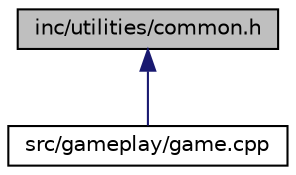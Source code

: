 digraph "inc/utilities/common.h"
{
 // LATEX_PDF_SIZE
  edge [fontname="Helvetica",fontsize="10",labelfontname="Helvetica",labelfontsize="10"];
  node [fontname="Helvetica",fontsize="10",shape=record];
  Node1 [label="inc/utilities/common.h",height=0.2,width=0.4,color="black", fillcolor="grey75", style="filled", fontcolor="black",tooltip="C-errors handling with exceptions."];
  Node1 -> Node2 [dir="back",color="midnightblue",fontsize="10",style="solid"];
  Node2 [label="src/gameplay/game.cpp",height=0.2,width=0.4,color="black", fillcolor="white", style="filled",URL="$game_8cpp.html",tooltip=" "];
}
